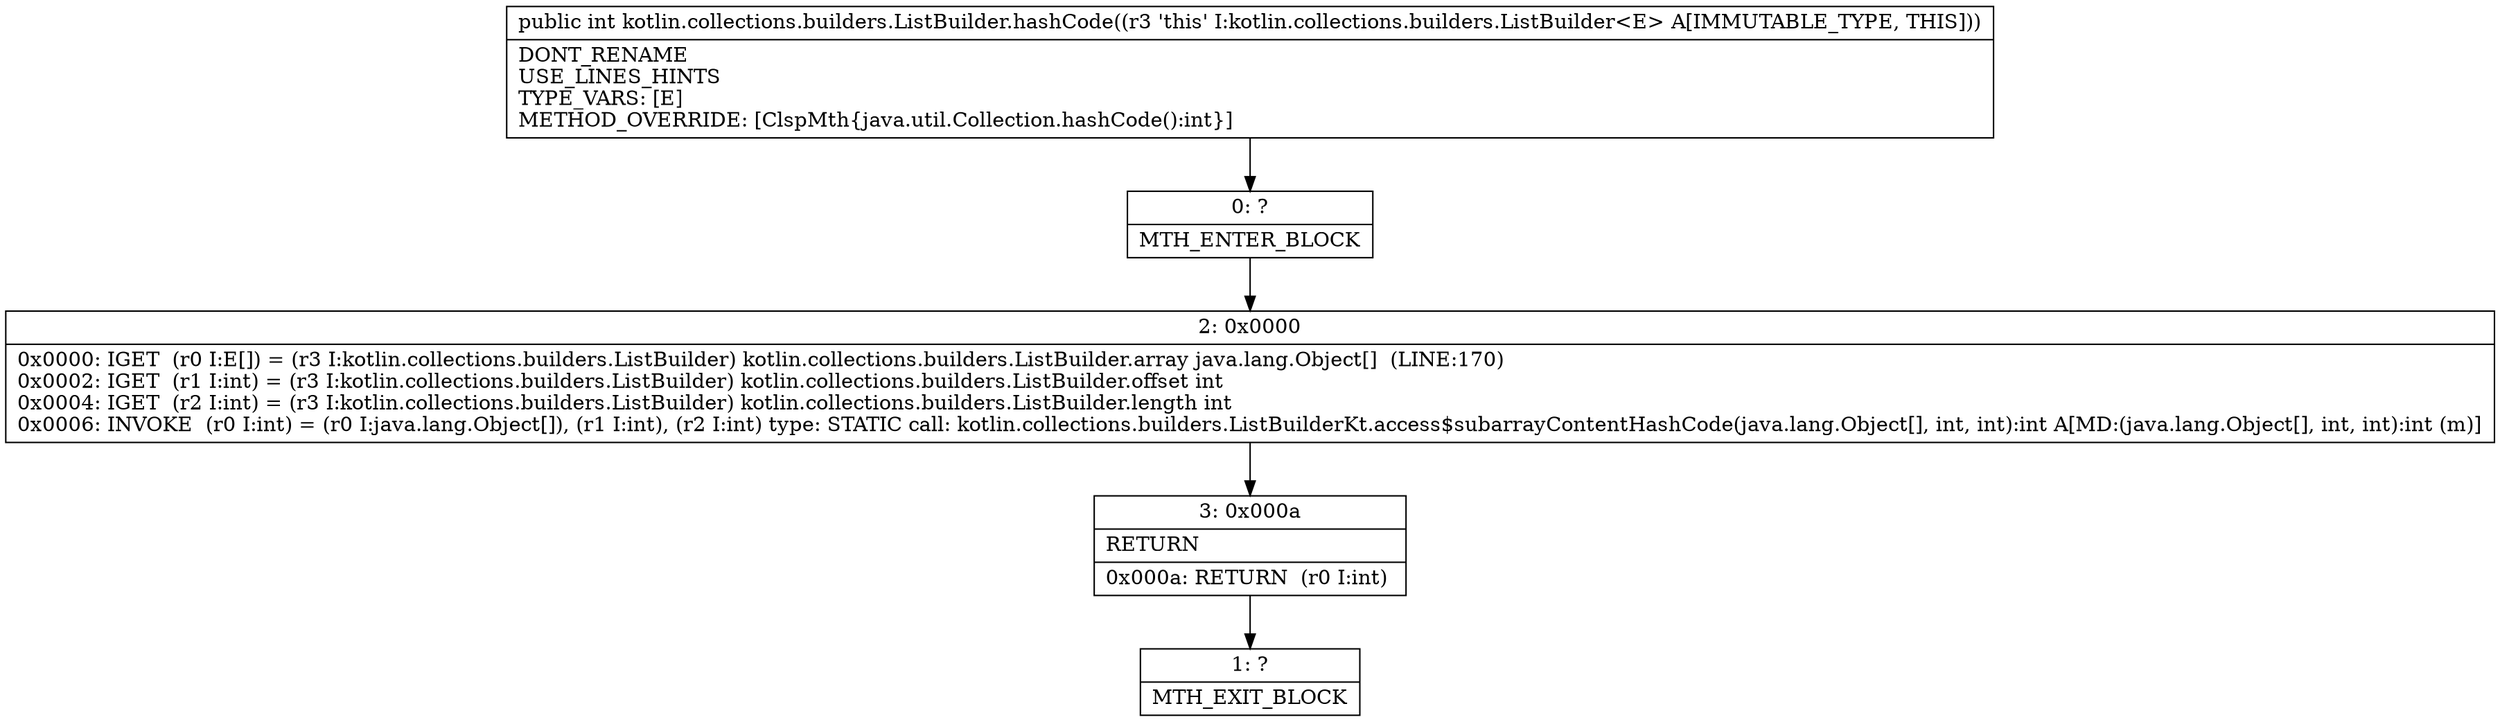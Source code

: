 digraph "CFG forkotlin.collections.builders.ListBuilder.hashCode()I" {
Node_0 [shape=record,label="{0\:\ ?|MTH_ENTER_BLOCK\l}"];
Node_2 [shape=record,label="{2\:\ 0x0000|0x0000: IGET  (r0 I:E[]) = (r3 I:kotlin.collections.builders.ListBuilder) kotlin.collections.builders.ListBuilder.array java.lang.Object[]  (LINE:170)\l0x0002: IGET  (r1 I:int) = (r3 I:kotlin.collections.builders.ListBuilder) kotlin.collections.builders.ListBuilder.offset int \l0x0004: IGET  (r2 I:int) = (r3 I:kotlin.collections.builders.ListBuilder) kotlin.collections.builders.ListBuilder.length int \l0x0006: INVOKE  (r0 I:int) = (r0 I:java.lang.Object[]), (r1 I:int), (r2 I:int) type: STATIC call: kotlin.collections.builders.ListBuilderKt.access$subarrayContentHashCode(java.lang.Object[], int, int):int A[MD:(java.lang.Object[], int, int):int (m)]\l}"];
Node_3 [shape=record,label="{3\:\ 0x000a|RETURN\l|0x000a: RETURN  (r0 I:int) \l}"];
Node_1 [shape=record,label="{1\:\ ?|MTH_EXIT_BLOCK\l}"];
MethodNode[shape=record,label="{public int kotlin.collections.builders.ListBuilder.hashCode((r3 'this' I:kotlin.collections.builders.ListBuilder\<E\> A[IMMUTABLE_TYPE, THIS]))  | DONT_RENAME\lUSE_LINES_HINTS\lTYPE_VARS: [E]\lMETHOD_OVERRIDE: [ClspMth\{java.util.Collection.hashCode():int\}]\l}"];
MethodNode -> Node_0;Node_0 -> Node_2;
Node_2 -> Node_3;
Node_3 -> Node_1;
}

